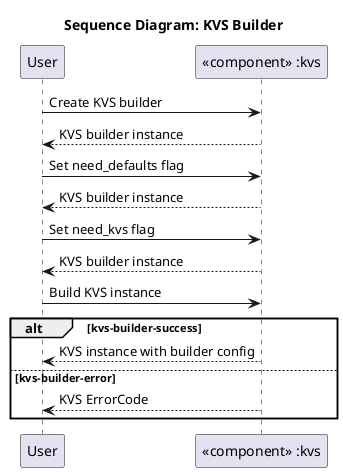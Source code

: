 @startuml

title Sequence Diagram: KVS Builder

participant "User" as actor
participant "«component» :kvs" as kvs

actor -> kvs: Create KVS builder
kvs --> actor: KVS builder instance

actor -> kvs: Set need_defaults flag
kvs --> actor: KVS builder instance

actor -> kvs: Set need_kvs flag
kvs --> actor: KVS builder instance

actor -> kvs: Build KVS instance

alt kvs-builder-success
    kvs --> actor: KVS instance with builder config
else kvs-builder-error
    kvs --> actor: KVS ErrorCode
end

@enduml
